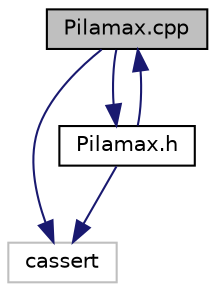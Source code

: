 digraph "Pilamax.cpp"
{
 // LATEX_PDF_SIZE
  edge [fontname="Helvetica",fontsize="10",labelfontname="Helvetica",labelfontsize="10"];
  node [fontname="Helvetica",fontsize="10",shape=record];
  Node1 [label="Pilamax.cpp",height=0.2,width=0.4,color="black", fillcolor="grey75", style="filled", fontcolor="black",tooltip="Implementaci�n del TDA Pila."];
  Node1 -> Node2 [color="midnightblue",fontsize="10",style="solid"];
  Node2 [label="cassert",height=0.2,width=0.4,color="grey75", fillcolor="white", style="filled",tooltip=" "];
  Node1 -> Node3 [color="midnightblue",fontsize="10",style="solid"];
  Node3 [label="Pilamax.h",height=0.2,width=0.4,color="black", fillcolor="white", style="filled",URL="$Pilamax_8h.html",tooltip="Fichero cabecera del TDA Pila."];
  Node3 -> Node2 [color="midnightblue",fontsize="10",style="solid"];
  Node3 -> Node1 [color="midnightblue",fontsize="10",style="solid"];
}
